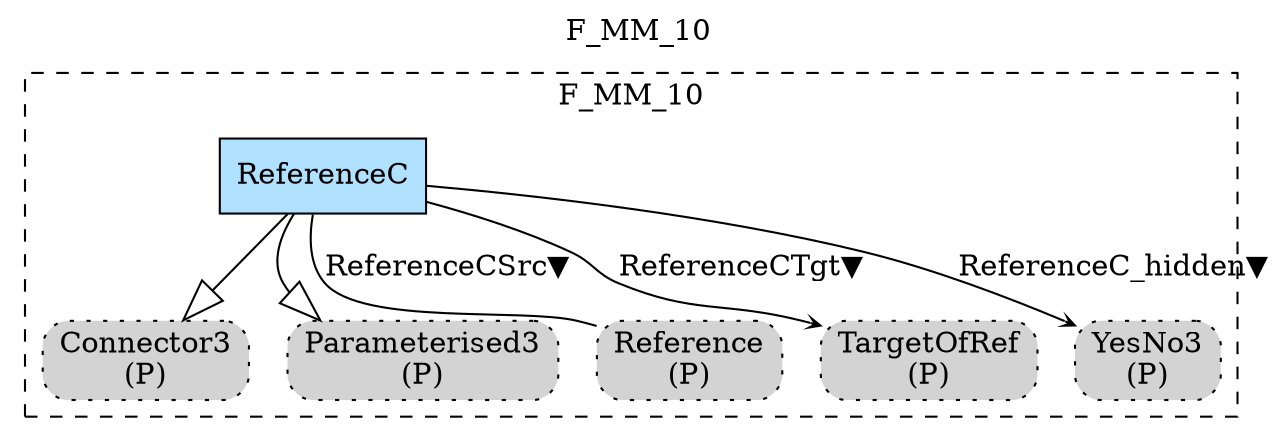 digraph {graph[label=F_MM_10,labelloc=tl,labelfontsize=12];
subgraph cluster_F_MM_10{style=dashed;label=F_MM_10;
"PConnector3"[shape=box,fillcolor=lightgray,style ="rounded,filled,dotted",label=<Connector3<br/>(P)>];
"PParameterised3"[shape=box,fillcolor=lightgray,style ="rounded,filled,dotted",label=<Parameterised3<br/>(P)>];
"PReference"[shape=box,fillcolor=lightgray,style ="rounded,filled,dotted",label=<Reference<br/>(P)>];
"PTargetOfRef"[shape=box,fillcolor=lightgray,style ="rounded,filled,dotted",label=<TargetOfRef<br/>(P)>];
"ReferenceC"[shape=record,fillcolor=lightskyblue1,style = filled,label="ReferenceC"];
"PYesNo3"[shape=box,fillcolor=lightgray,style ="rounded,filled,dotted",label=<YesNo3<br/>(P)>];

"ReferenceC"->"PConnector3"[arrowhead=onormal,arrowsize=2.0];
"ReferenceC"->"PParameterised3"[arrowhead=onormal,arrowsize=2.0];
"ReferenceC"->"PReference"[label="ReferenceCSrc▼",dir=none,taillabel="",headlabel=""];
"ReferenceC"->"PTargetOfRef"[label="ReferenceCTgt▼",arrowhead=vee,headlabel="",arrowsize=.5];
"ReferenceC"->"PYesNo3"[label="ReferenceC_hidden▼",arrowhead=vee,headlabel="",arrowsize=.5];

}





}